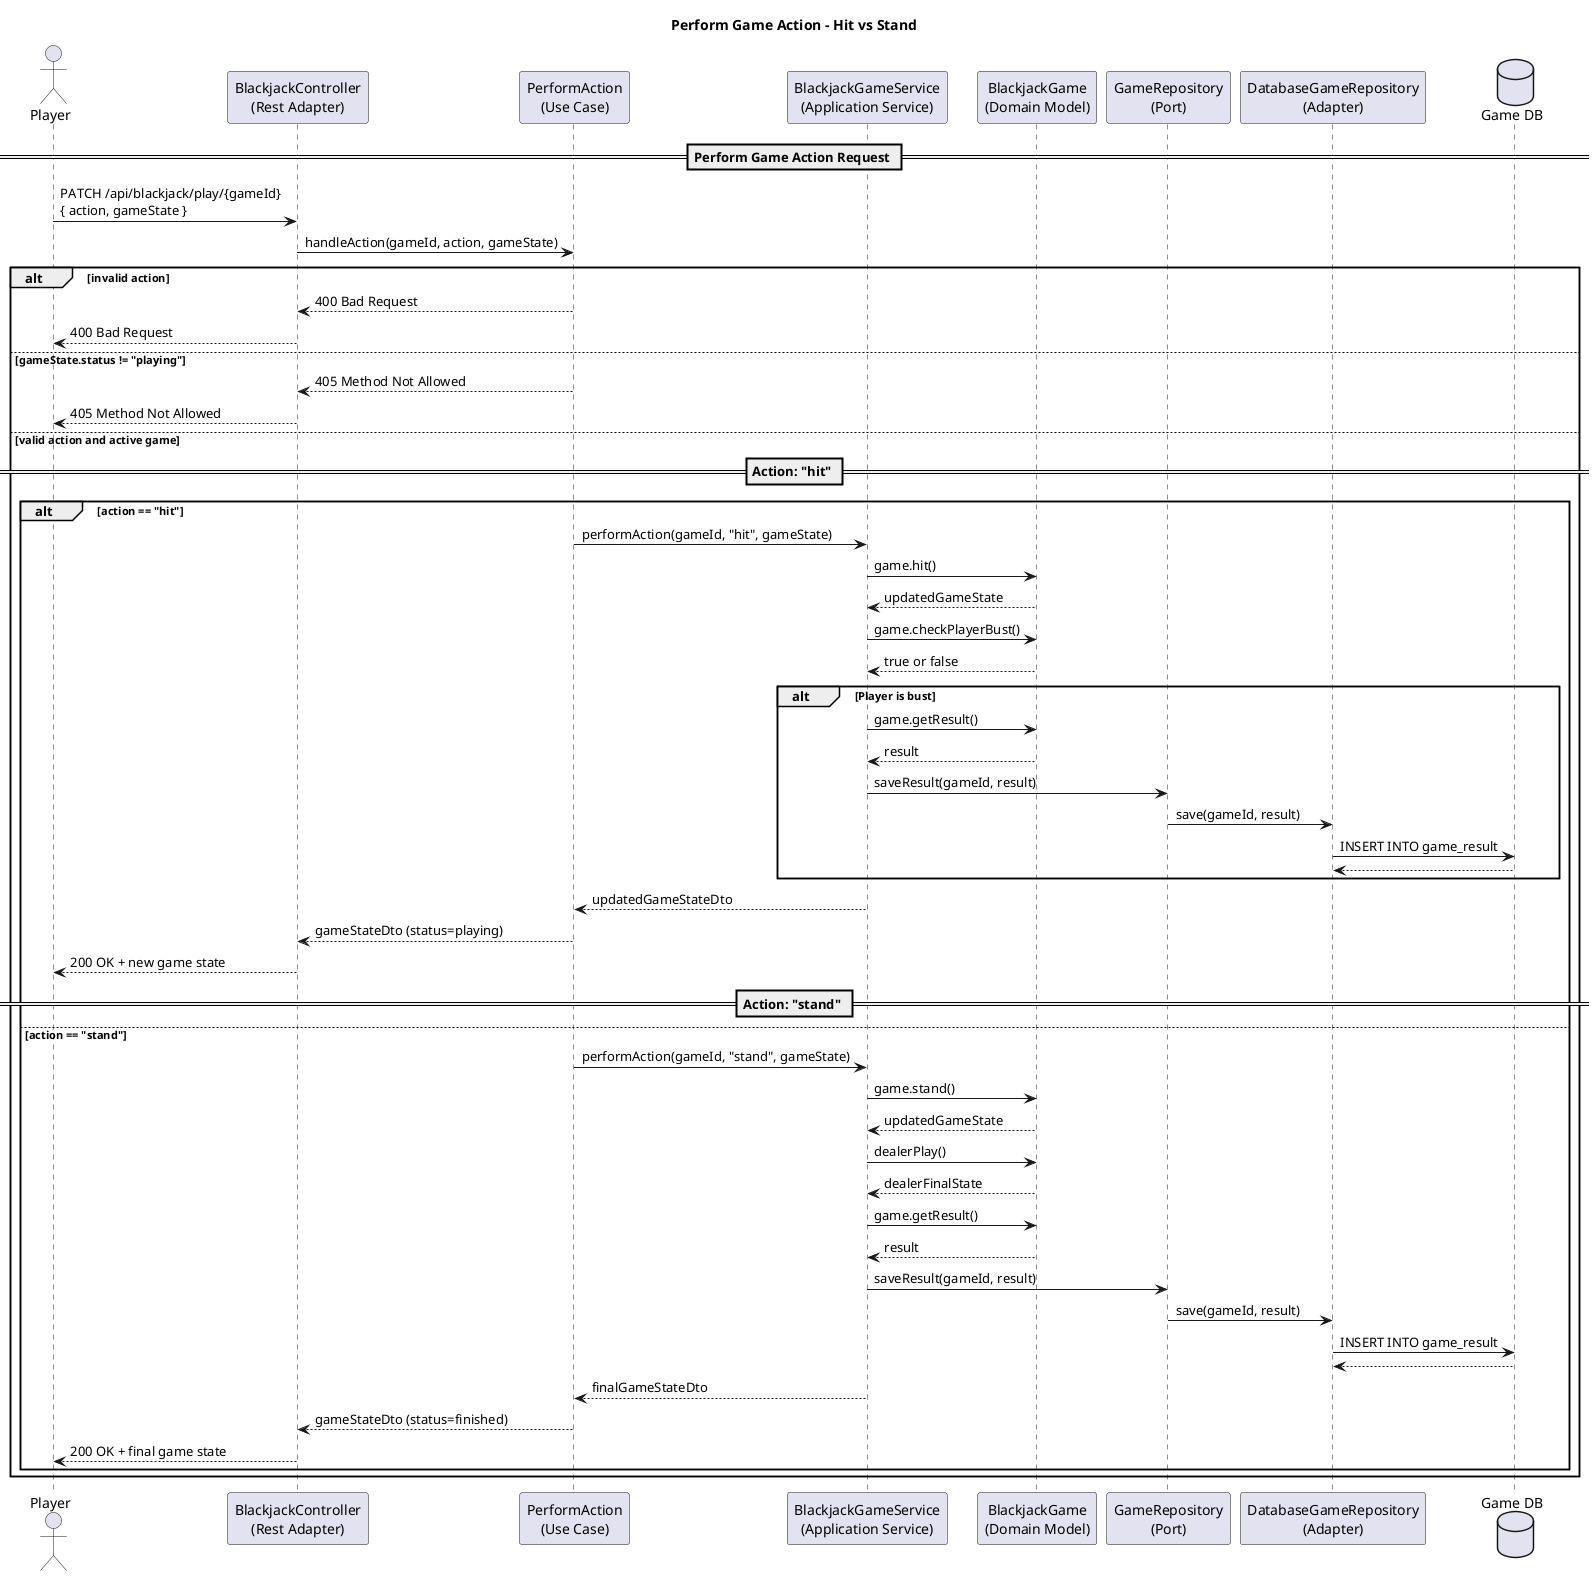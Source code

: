 @startuml
title Perform Game Action – Hit vs Stand

actor Player

participant "BlackjackController\n(Rest Adapter)" as Controller
participant "PerformAction\n(Use Case)" as UseCase
participant "BlackjackGameService\n(Application Service)" as Service
participant "BlackjackGame\n(Domain Model)" as Domain
participant "GameRepository\n(Port)" as RepoPort
participant "DatabaseGameRepository\n(Adapter)" as RepoAdapter
database "Game DB" as DB

== Perform Game Action Request ==

Player -> Controller : PATCH /api/blackjack/play/{gameId}\n{ action, gameState }
Controller -> UseCase : handleAction(gameId, action, gameState)

alt invalid action
    UseCase --> Controller : 400 Bad Request
    Controller --> Player : 400 Bad Request

else gameState.status != "playing"
    UseCase --> Controller : 405 Method Not Allowed
    Controller --> Player : 405 Method Not Allowed

else valid action and active game

    == Action: "hit" ==

    alt action == "hit"
        UseCase -> Service : performAction(gameId, "hit", gameState)
        Service -> Domain : game.hit()
        Domain --> Service : updatedGameState

        Service -> Domain : game.checkPlayerBust()
        Domain --> Service : true or false

        alt Player is bust
            Service -> Domain : game.getResult()
            Domain --> Service : result
            Service -> RepoPort : saveResult(gameId, result)
            RepoPort -> RepoAdapter : save(gameId, result)
            RepoAdapter -> DB : INSERT INTO game_result
            DB --> RepoAdapter
        end

        Service --> UseCase : updatedGameStateDto
        UseCase --> Controller : gameStateDto (status=playing)
        Controller --> Player : 200 OK + new game state

    == Action: "stand" ==

    else action == "stand"
        UseCase -> Service : performAction(gameId, "stand", gameState)
        Service -> Domain : game.stand()
        Domain --> Service : updatedGameState

        Service -> Domain : dealerPlay()
        Domain --> Service : dealerFinalState

        Service -> Domain : game.getResult()
        Domain --> Service : result

        Service -> RepoPort : saveResult(gameId, result)
        RepoPort -> RepoAdapter : save(gameId, result)
        RepoAdapter -> DB : INSERT INTO game_result
        DB --> RepoAdapter

        Service --> UseCase : finalGameStateDto
        UseCase --> Controller : gameStateDto (status=finished)
        Controller --> Player : 200 OK + final game state

    end

end
@enduml

